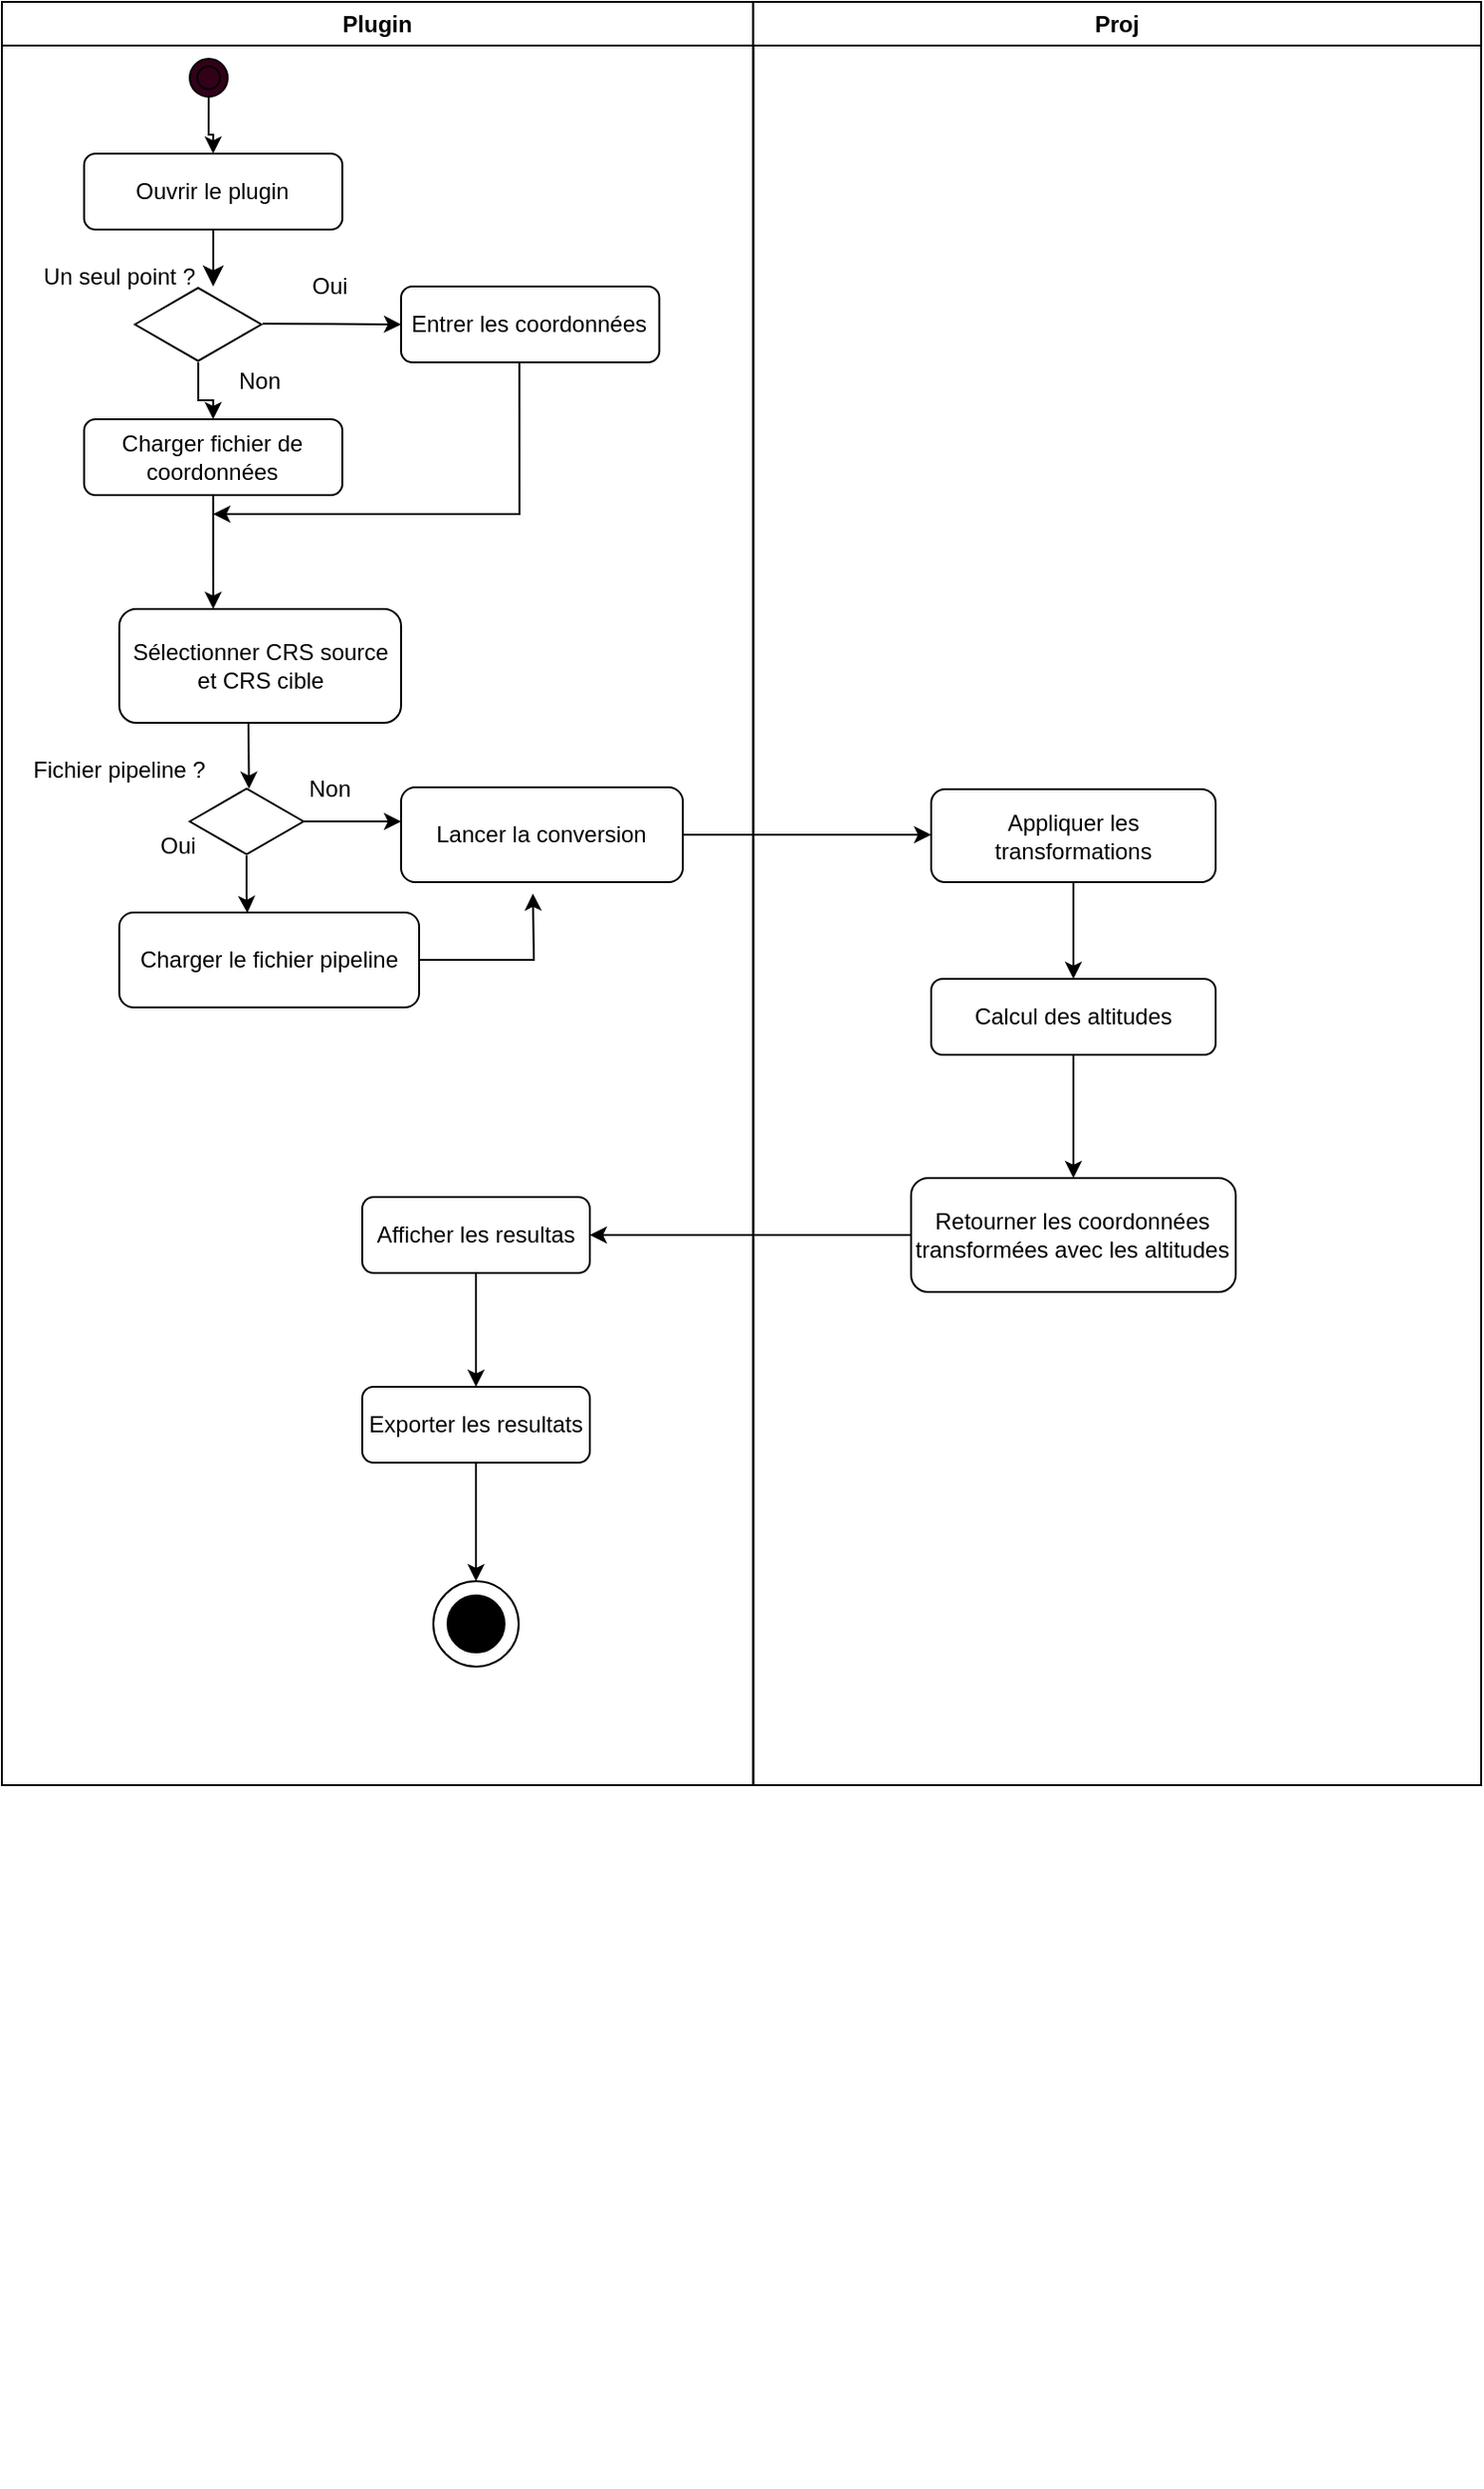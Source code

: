 <mxfile version="24.9.2">
  <diagram id="C5RBs43oDa-KdzZeNtuy" name="Page-1">
    <mxGraphModel dx="1880" dy="767" grid="1" gridSize="10" guides="1" tooltips="1" connect="1" arrows="1" fold="1" page="1" pageScale="1" pageWidth="827" pageHeight="1169" math="0" shadow="0">
      <root>
        <mxCell id="WIyWlLk6GJQsqaUBKTNV-0" />
        <mxCell id="WIyWlLk6GJQsqaUBKTNV-1" parent="WIyWlLk6GJQsqaUBKTNV-0" />
        <mxCell id="r1bhMPgMQMYkA-19FHw3-38" value="" style="group" vertex="1" connectable="0" parent="WIyWlLk6GJQsqaUBKTNV-1">
          <mxGeometry x="20" y="30" width="780" height="1310" as="geometry" />
        </mxCell>
        <mxCell id="r1bhMPgMQMYkA-19FHw3-5" value="Plugin" style="swimlane;whiteSpace=wrap;html=1;" vertex="1" parent="r1bhMPgMQMYkA-19FHw3-38">
          <mxGeometry width="396.19" height="940" as="geometry" />
        </mxCell>
        <mxCell id="r1bhMPgMQMYkA-19FHw3-8" value="Ouvrir le plugin" style="rounded=1;whiteSpace=wrap;html=1;" vertex="1" parent="r1bhMPgMQMYkA-19FHw3-5">
          <mxGeometry x="43.333" y="80" width="136.19" height="40" as="geometry" />
        </mxCell>
        <mxCell id="r1bhMPgMQMYkA-19FHw3-11" value="" style="edgeStyle=orthogonalEdgeStyle;rounded=0;orthogonalLoop=1;jettySize=auto;html=1;" edge="1" parent="r1bhMPgMQMYkA-19FHw3-5" source="r1bhMPgMQMYkA-19FHw3-10" target="r1bhMPgMQMYkA-19FHw3-8">
          <mxGeometry relative="1" as="geometry">
            <mxPoint x="111.429" y="40" as="sourcePoint" />
          </mxGeometry>
        </mxCell>
        <mxCell id="r1bhMPgMQMYkA-19FHw3-10" value="" style="ellipse;shape=doubleEllipse;whiteSpace=wrap;html=1;aspect=fixed;fillColor=#33001A;" vertex="1" parent="r1bhMPgMQMYkA-19FHw3-5">
          <mxGeometry x="99.048" y="30" width="20" height="20" as="geometry" />
        </mxCell>
        <mxCell id="r1bhMPgMQMYkA-19FHw3-13" value="" style="edgeStyle=segmentEdgeStyle;endArrow=classic;html=1;curved=0;rounded=0;endSize=8;startSize=8;exitX=0.5;exitY=1;exitDx=0;exitDy=0;" edge="1" parent="r1bhMPgMQMYkA-19FHw3-5" source="r1bhMPgMQMYkA-19FHw3-8">
          <mxGeometry width="50" height="50" relative="1" as="geometry">
            <mxPoint x="111.429" y="190" as="sourcePoint" />
            <mxPoint x="111.429" y="150" as="targetPoint" />
          </mxGeometry>
        </mxCell>
        <mxCell id="r1bhMPgMQMYkA-19FHw3-25" style="edgeStyle=orthogonalEdgeStyle;rounded=0;orthogonalLoop=1;jettySize=auto;html=1;" edge="1" parent="r1bhMPgMQMYkA-19FHw3-5" source="r1bhMPgMQMYkA-19FHw3-14">
          <mxGeometry relative="1" as="geometry">
            <mxPoint x="111.429" y="320" as="targetPoint" />
          </mxGeometry>
        </mxCell>
        <mxCell id="r1bhMPgMQMYkA-19FHw3-14" value="Charger fichier de coordonnées" style="rounded=1;whiteSpace=wrap;html=1;" vertex="1" parent="r1bhMPgMQMYkA-19FHw3-5">
          <mxGeometry x="43.333" y="220" width="136.19" height="40" as="geometry" />
        </mxCell>
        <mxCell id="r1bhMPgMQMYkA-19FHw3-24" style="edgeStyle=orthogonalEdgeStyle;rounded=0;orthogonalLoop=1;jettySize=auto;html=1;exitX=0.458;exitY=0.985;exitDx=0;exitDy=0;exitPerimeter=0;" edge="1" parent="r1bhMPgMQMYkA-19FHw3-5" source="r1bhMPgMQMYkA-19FHw3-15">
          <mxGeometry relative="1" as="geometry">
            <mxPoint x="111.429" y="270" as="targetPoint" />
            <Array as="points">
              <mxPoint x="272.381" y="270" />
              <mxPoint x="162.19" y="270" />
            </Array>
          </mxGeometry>
        </mxCell>
        <mxCell id="r1bhMPgMQMYkA-19FHw3-15" value="Entrer les coordonnées" style="rounded=1;whiteSpace=wrap;html=1;" vertex="1" parent="r1bhMPgMQMYkA-19FHw3-5">
          <mxGeometry x="210.476" y="150" width="136.19" height="40" as="geometry" />
        </mxCell>
        <mxCell id="r1bhMPgMQMYkA-19FHw3-18" value="" style="edgeStyle=orthogonalEdgeStyle;rounded=0;orthogonalLoop=1;jettySize=auto;html=1;" edge="1" parent="r1bhMPgMQMYkA-19FHw3-5" source="r1bhMPgMQMYkA-19FHw3-16" target="r1bhMPgMQMYkA-19FHw3-14">
          <mxGeometry relative="1" as="geometry" />
        </mxCell>
        <mxCell id="r1bhMPgMQMYkA-19FHw3-19" value="" style="edgeStyle=orthogonalEdgeStyle;rounded=0;orthogonalLoop=1;jettySize=auto;html=1;exitX=1.01;exitY=0.492;exitDx=0;exitDy=0;exitPerimeter=0;" edge="1" parent="r1bhMPgMQMYkA-19FHw3-5" source="r1bhMPgMQMYkA-19FHw3-16" target="r1bhMPgMQMYkA-19FHw3-15">
          <mxGeometry relative="1" as="geometry">
            <mxPoint x="185.714" y="150" as="sourcePoint" />
          </mxGeometry>
        </mxCell>
        <mxCell id="r1bhMPgMQMYkA-19FHw3-16" value="" style="html=1;whiteSpace=wrap;aspect=fixed;shape=isoRectangle;" vertex="1" parent="r1bhMPgMQMYkA-19FHw3-5">
          <mxGeometry x="70.15" y="150" width="66.67" height="40" as="geometry" />
        </mxCell>
        <mxCell id="r1bhMPgMQMYkA-19FHw3-17" value="Un seul point ?" style="text;html=1;align=center;verticalAlign=middle;whiteSpace=wrap;rounded=0;" vertex="1" parent="r1bhMPgMQMYkA-19FHw3-5">
          <mxGeometry y="130" width="123.81" height="30" as="geometry" />
        </mxCell>
        <mxCell id="r1bhMPgMQMYkA-19FHw3-22" value="Oui" style="text;html=1;align=center;verticalAlign=middle;whiteSpace=wrap;rounded=0;" vertex="1" parent="r1bhMPgMQMYkA-19FHw3-5">
          <mxGeometry x="136.19" y="140" width="74.286" height="20" as="geometry" />
        </mxCell>
        <mxCell id="r1bhMPgMQMYkA-19FHw3-23" value="Non" style="text;html=1;align=center;verticalAlign=middle;whiteSpace=wrap;rounded=0;" vertex="1" parent="r1bhMPgMQMYkA-19FHw3-5">
          <mxGeometry x="99.048" y="190" width="74.286" height="20" as="geometry" />
        </mxCell>
        <mxCell id="r1bhMPgMQMYkA-19FHw3-27" value="Sélectionner CRS source et CRS cible" style="rounded=1;whiteSpace=wrap;html=1;" vertex="1" parent="r1bhMPgMQMYkA-19FHw3-5">
          <mxGeometry x="61.905" y="320" width="148.571" height="60" as="geometry" />
        </mxCell>
        <mxCell id="r1bhMPgMQMYkA-19FHw3-34" style="edgeStyle=orthogonalEdgeStyle;rounded=0;orthogonalLoop=1;jettySize=auto;html=1;" edge="1" parent="r1bhMPgMQMYkA-19FHw3-5" source="r1bhMPgMQMYkA-19FHw3-28">
          <mxGeometry relative="1" as="geometry">
            <mxPoint x="210.476" y="432" as="targetPoint" />
          </mxGeometry>
        </mxCell>
        <mxCell id="r1bhMPgMQMYkA-19FHw3-35" style="edgeStyle=orthogonalEdgeStyle;rounded=0;orthogonalLoop=1;jettySize=auto;html=1;entryX=0.427;entryY=0.006;entryDx=0;entryDy=0;entryPerimeter=0;" edge="1" parent="r1bhMPgMQMYkA-19FHw3-5" source="r1bhMPgMQMYkA-19FHw3-28" target="r1bhMPgMQMYkA-19FHw3-39">
          <mxGeometry relative="1" as="geometry">
            <mxPoint x="136.19" y="480" as="targetPoint" />
          </mxGeometry>
        </mxCell>
        <mxCell id="r1bhMPgMQMYkA-19FHw3-28" value="" style="html=1;whiteSpace=wrap;aspect=fixed;shape=isoRectangle;" vertex="1" parent="r1bhMPgMQMYkA-19FHw3-5">
          <mxGeometry x="99.048" y="414" width="60" height="36" as="geometry" />
        </mxCell>
        <mxCell id="r1bhMPgMQMYkA-19FHw3-30" value="Fichier pipeline ?" style="text;html=1;align=center;verticalAlign=middle;whiteSpace=wrap;rounded=0;" vertex="1" parent="r1bhMPgMQMYkA-19FHw3-5">
          <mxGeometry y="390" width="123.81" height="30" as="geometry" />
        </mxCell>
        <mxCell id="r1bhMPgMQMYkA-19FHw3-32" value="Non" style="text;html=1;align=center;verticalAlign=middle;whiteSpace=wrap;rounded=0;" vertex="1" parent="r1bhMPgMQMYkA-19FHw3-5">
          <mxGeometry x="136.19" y="400" width="74.286" height="30" as="geometry" />
        </mxCell>
        <mxCell id="r1bhMPgMQMYkA-19FHw3-33" value="Oui" style="text;html=1;align=center;verticalAlign=middle;whiteSpace=wrap;rounded=0;" vertex="1" parent="r1bhMPgMQMYkA-19FHw3-5">
          <mxGeometry x="61.905" y="430" width="61.905" height="30" as="geometry" />
        </mxCell>
        <mxCell id="r1bhMPgMQMYkA-19FHw3-41" style="edgeStyle=orthogonalEdgeStyle;rounded=0;orthogonalLoop=1;jettySize=auto;html=1;" edge="1" parent="r1bhMPgMQMYkA-19FHw3-5" source="r1bhMPgMQMYkA-19FHw3-36">
          <mxGeometry relative="1" as="geometry">
            <mxPoint x="490" y="439" as="targetPoint" />
          </mxGeometry>
        </mxCell>
        <mxCell id="r1bhMPgMQMYkA-19FHw3-36" value="Lancer la conversion" style="rounded=1;whiteSpace=wrap;html=1;" vertex="1" parent="r1bhMPgMQMYkA-19FHw3-5">
          <mxGeometry x="210.48" y="414" width="148.57" height="50" as="geometry" />
        </mxCell>
        <mxCell id="r1bhMPgMQMYkA-19FHw3-40" style="edgeStyle=orthogonalEdgeStyle;rounded=0;orthogonalLoop=1;jettySize=auto;html=1;" edge="1" parent="r1bhMPgMQMYkA-19FHw3-5" source="r1bhMPgMQMYkA-19FHw3-39">
          <mxGeometry relative="1" as="geometry">
            <mxPoint x="280" y="470" as="targetPoint" />
          </mxGeometry>
        </mxCell>
        <mxCell id="r1bhMPgMQMYkA-19FHw3-39" value="Charger le fichier pipeline" style="rounded=1;whiteSpace=wrap;html=1;" vertex="1" parent="r1bhMPgMQMYkA-19FHw3-5">
          <mxGeometry x="61.9" y="480" width="158.1" height="50" as="geometry" />
        </mxCell>
        <mxCell id="r1bhMPgMQMYkA-19FHw3-49" style="edgeStyle=orthogonalEdgeStyle;rounded=0;orthogonalLoop=1;jettySize=auto;html=1;" edge="1" parent="r1bhMPgMQMYkA-19FHw3-5" source="r1bhMPgMQMYkA-19FHw3-48">
          <mxGeometry relative="1" as="geometry">
            <mxPoint x="250" y="730" as="targetPoint" />
          </mxGeometry>
        </mxCell>
        <mxCell id="r1bhMPgMQMYkA-19FHw3-48" value="Afficher les resultas" style="rounded=1;whiteSpace=wrap;html=1;" vertex="1" parent="r1bhMPgMQMYkA-19FHw3-5">
          <mxGeometry x="190" y="630" width="120" height="40" as="geometry" />
        </mxCell>
        <mxCell id="r1bhMPgMQMYkA-19FHw3-57" style="edgeStyle=orthogonalEdgeStyle;rounded=0;orthogonalLoop=1;jettySize=auto;html=1;entryX=0.5;entryY=0;entryDx=0;entryDy=0;" edge="1" parent="r1bhMPgMQMYkA-19FHw3-5" source="r1bhMPgMQMYkA-19FHw3-50" target="r1bhMPgMQMYkA-19FHw3-56">
          <mxGeometry relative="1" as="geometry" />
        </mxCell>
        <mxCell id="r1bhMPgMQMYkA-19FHw3-50" value="Exporter les resultats" style="rounded=1;whiteSpace=wrap;html=1;" vertex="1" parent="r1bhMPgMQMYkA-19FHw3-5">
          <mxGeometry x="190" y="730" width="120" height="40" as="geometry" />
        </mxCell>
        <mxCell id="r1bhMPgMQMYkA-19FHw3-52" value="" style="ellipse;whiteSpace=wrap;html=1;aspect=fixed;fillColor=#000000;" vertex="1" parent="r1bhMPgMQMYkA-19FHw3-5">
          <mxGeometry x="235" y="840" width="30" height="30" as="geometry" />
        </mxCell>
        <mxCell id="r1bhMPgMQMYkA-19FHw3-56" value="" style="ellipse;whiteSpace=wrap;html=1;aspect=fixed;fillColor=none;" vertex="1" parent="r1bhMPgMQMYkA-19FHw3-5">
          <mxGeometry x="227.5" y="832.5" width="45" height="45" as="geometry" />
        </mxCell>
        <mxCell id="r1bhMPgMQMYkA-19FHw3-59" value="" style="endArrow=classic;html=1;rounded=0;entryX=0.521;entryY=0.021;entryDx=0;entryDy=0;entryPerimeter=0;" edge="1" parent="r1bhMPgMQMYkA-19FHw3-5" target="r1bhMPgMQMYkA-19FHw3-28">
          <mxGeometry width="50" height="50" relative="1" as="geometry">
            <mxPoint x="130" y="380" as="sourcePoint" />
            <mxPoint x="250" y="364" as="targetPoint" />
          </mxGeometry>
        </mxCell>
        <mxCell id="r1bhMPgMQMYkA-19FHw3-6" value="Proj" style="swimlane;whiteSpace=wrap;html=1;" vertex="1" parent="r1bhMPgMQMYkA-19FHw3-38">
          <mxGeometry x="396.19" width="383.81" height="940" as="geometry" />
        </mxCell>
        <mxCell id="r1bhMPgMQMYkA-19FHw3-42" value="Appliquer les transformations" style="rounded=1;whiteSpace=wrap;html=1;" vertex="1" parent="r1bhMPgMQMYkA-19FHw3-6">
          <mxGeometry x="93.81" y="415" width="150" height="49" as="geometry" />
        </mxCell>
        <mxCell id="r1bhMPgMQMYkA-19FHw3-44" value="Calcul des altitudes" style="rounded=1;whiteSpace=wrap;html=1;" vertex="1" parent="r1bhMPgMQMYkA-19FHw3-6">
          <mxGeometry x="93.81" y="515" width="150" height="40" as="geometry" />
        </mxCell>
        <mxCell id="r1bhMPgMQMYkA-19FHw3-43" style="edgeStyle=orthogonalEdgeStyle;rounded=0;orthogonalLoop=1;jettySize=auto;html=1;" edge="1" parent="r1bhMPgMQMYkA-19FHw3-6" source="r1bhMPgMQMYkA-19FHw3-42" target="r1bhMPgMQMYkA-19FHw3-44">
          <mxGeometry relative="1" as="geometry">
            <mxPoint x="168.81" y="500" as="targetPoint" />
          </mxGeometry>
        </mxCell>
        <mxCell id="r1bhMPgMQMYkA-19FHw3-47" style="edgeStyle=orthogonalEdgeStyle;rounded=0;orthogonalLoop=1;jettySize=auto;html=1;" edge="1" parent="r1bhMPgMQMYkA-19FHw3-6" source="r1bhMPgMQMYkA-19FHw3-46">
          <mxGeometry relative="1" as="geometry">
            <mxPoint x="-86.19" y="650" as="targetPoint" />
          </mxGeometry>
        </mxCell>
        <mxCell id="r1bhMPgMQMYkA-19FHw3-46" value="Retourner les coordonnées transformées avec les altitudes" style="rounded=1;whiteSpace=wrap;html=1;" vertex="1" parent="r1bhMPgMQMYkA-19FHw3-6">
          <mxGeometry x="83.21" y="620" width="171.19" height="60" as="geometry" />
        </mxCell>
        <mxCell id="r1bhMPgMQMYkA-19FHw3-45" style="edgeStyle=orthogonalEdgeStyle;rounded=0;orthogonalLoop=1;jettySize=auto;html=1;" edge="1" parent="r1bhMPgMQMYkA-19FHw3-6" source="r1bhMPgMQMYkA-19FHw3-44" target="r1bhMPgMQMYkA-19FHw3-46">
          <mxGeometry relative="1" as="geometry">
            <mxPoint x="113.81" y="650" as="targetPoint" />
          </mxGeometry>
        </mxCell>
      </root>
    </mxGraphModel>
  </diagram>
</mxfile>
